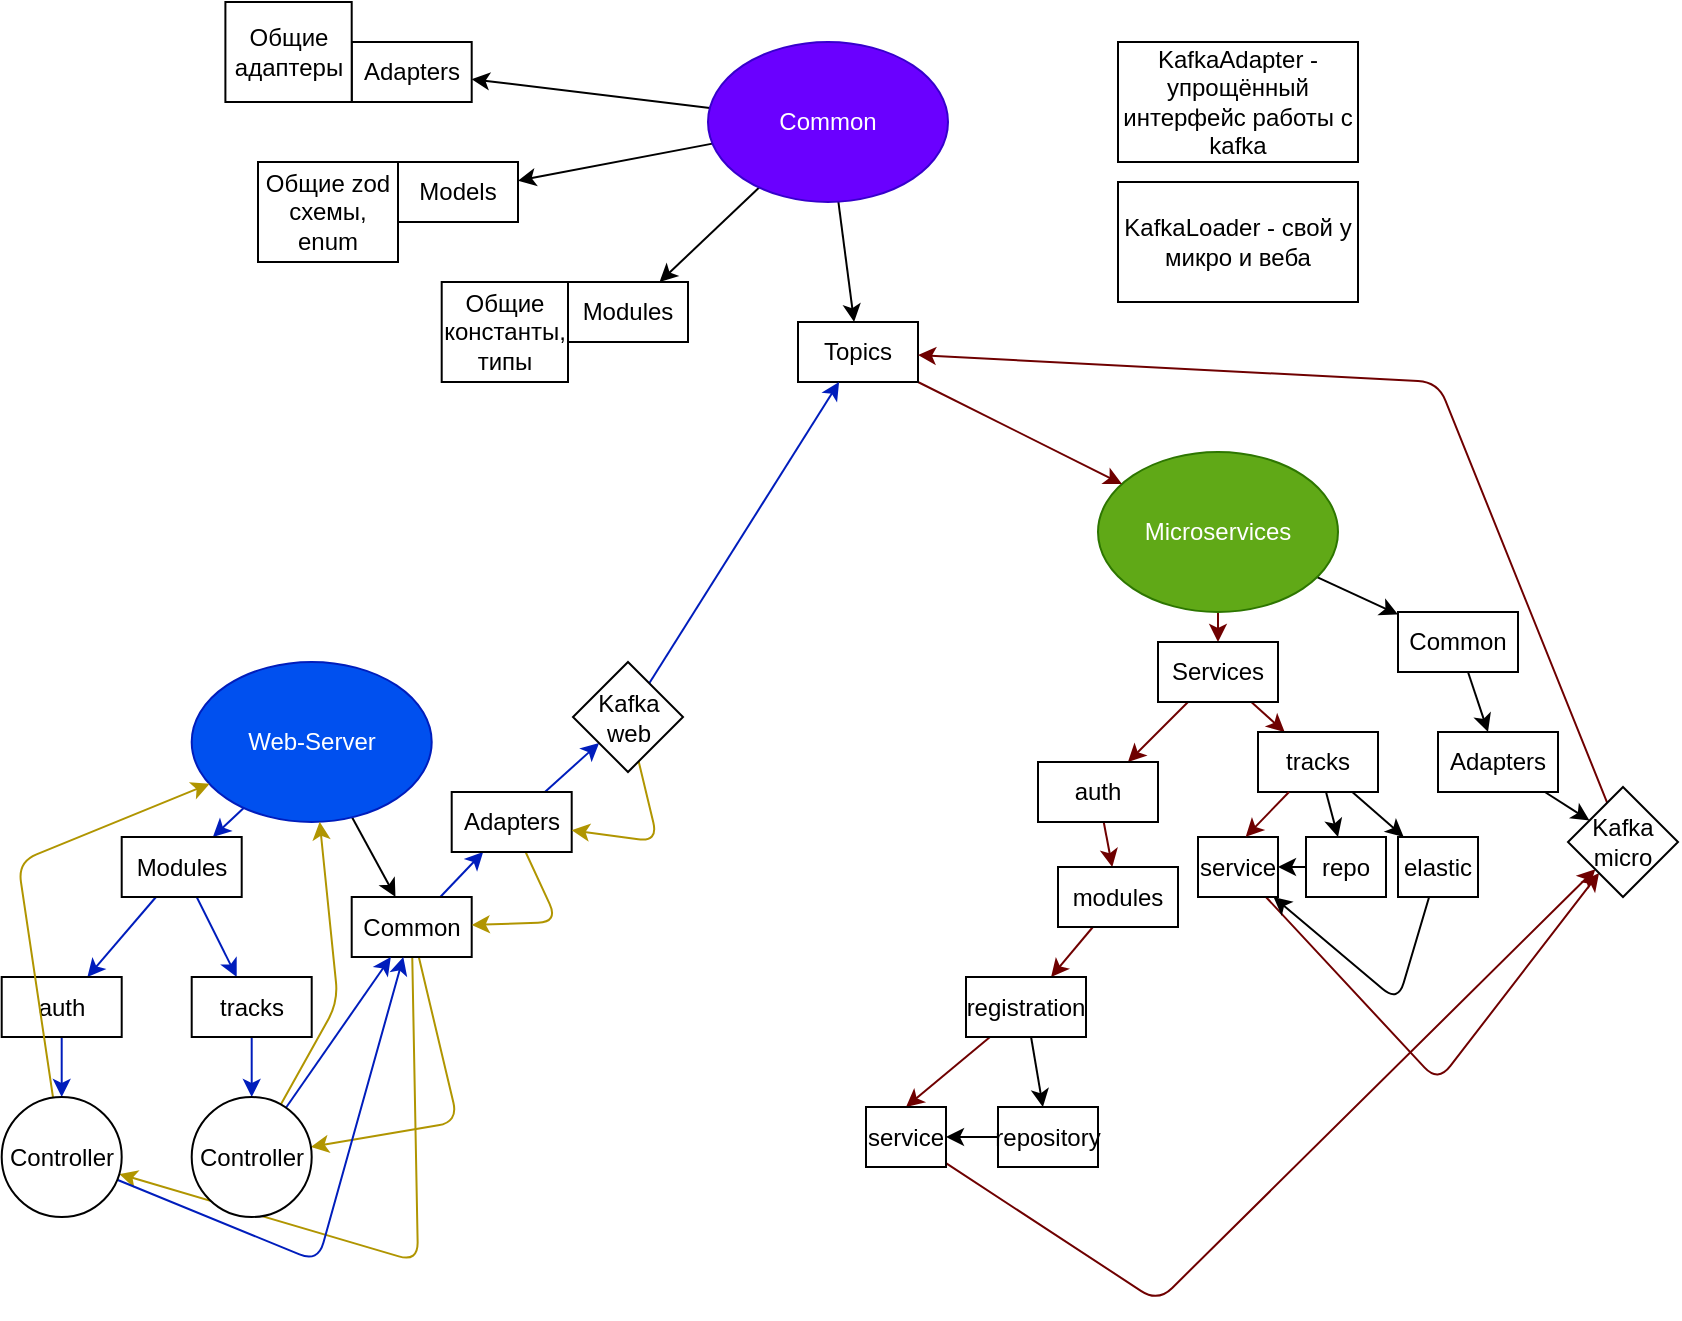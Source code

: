 <mxfile>
    <diagram id="RbjUUOYICH1Ze_sOwGuW" name="Page-1">
        <mxGraphModel dx="1081" dy="540" grid="1" gridSize="10" guides="1" tooltips="1" connect="1" arrows="1" fold="1" page="1" pageScale="1" pageWidth="850" pageHeight="1100" math="0" shadow="0">
            <root>
                <mxCell id="0"/>
                <mxCell id="1" parent="0"/>
                <mxCell id="16" style="edgeStyle=none;html=1;" parent="1" source="2" target="6" edge="1">
                    <mxGeometry relative="1" as="geometry"/>
                </mxCell>
                <mxCell id="17" style="edgeStyle=none;html=1;" parent="1" source="2" target="7" edge="1">
                    <mxGeometry relative="1" as="geometry"/>
                </mxCell>
                <mxCell id="18" style="edgeStyle=none;html=1;" parent="1" source="2" target="8" edge="1">
                    <mxGeometry relative="1" as="geometry"/>
                </mxCell>
                <mxCell id="19" style="edgeStyle=none;html=1;" parent="1" source="2" target="9" edge="1">
                    <mxGeometry relative="1" as="geometry"/>
                </mxCell>
                <mxCell id="2" value="Common" style="ellipse;whiteSpace=wrap;html=1;fillColor=#6a00ff;fontColor=#ffffff;strokeColor=#3700CC;" parent="1" vertex="1">
                    <mxGeometry x="365" y="40" width="120" height="80" as="geometry"/>
                </mxCell>
                <mxCell id="30" style="edgeStyle=none;html=1;" parent="1" source="3" target="22" edge="1">
                    <mxGeometry relative="1" as="geometry"/>
                </mxCell>
                <mxCell id="31" style="edgeStyle=none;html=1;fillColor=#0050ef;strokeColor=#001DBC;" parent="1" source="3" target="23" edge="1">
                    <mxGeometry relative="1" as="geometry"/>
                </mxCell>
                <mxCell id="3" value="Web-Server" style="ellipse;whiteSpace=wrap;html=1;fillColor=#0050ef;fontColor=#ffffff;strokeColor=#001DBC;" parent="1" vertex="1">
                    <mxGeometry x="106.85" y="350" width="120" height="80" as="geometry"/>
                </mxCell>
                <mxCell id="44" style="edgeStyle=none;html=1;" parent="1" source="4" target="34" edge="1">
                    <mxGeometry relative="1" as="geometry"/>
                </mxCell>
                <mxCell id="45" style="edgeStyle=none;html=1;fillColor=#a20025;strokeColor=#6F0000;" parent="1" source="4" target="35" edge="1">
                    <mxGeometry relative="1" as="geometry">
                        <Array as="points">
                            <mxPoint x="620" y="330"/>
                        </Array>
                    </mxGeometry>
                </mxCell>
                <mxCell id="4" value="Microservices" style="ellipse;whiteSpace=wrap;html=1;fillColor=#60a917;fontColor=#ffffff;strokeColor=#2D7600;" parent="1" vertex="1">
                    <mxGeometry x="560" y="245" width="120" height="80" as="geometry"/>
                </mxCell>
                <mxCell id="6" value="Adapters" style="rounded=0;whiteSpace=wrap;html=1;" parent="1" vertex="1">
                    <mxGeometry x="186.85" y="40" width="60" height="30" as="geometry"/>
                </mxCell>
                <mxCell id="7" value="Models" style="rounded=0;whiteSpace=wrap;html=1;" parent="1" vertex="1">
                    <mxGeometry x="210" y="100" width="60" height="30" as="geometry"/>
                </mxCell>
                <mxCell id="8" value="Modules" style="rounded=0;whiteSpace=wrap;html=1;" parent="1" vertex="1">
                    <mxGeometry x="295" y="160" width="60" height="30" as="geometry"/>
                </mxCell>
                <mxCell id="115" style="edgeStyle=none;html=1;fillColor=#a20025;strokeColor=#6F0000;" parent="1" source="9" target="4" edge="1">
                    <mxGeometry relative="1" as="geometry"/>
                </mxCell>
                <mxCell id="9" value="Topics" style="rounded=0;whiteSpace=wrap;html=1;" parent="1" vertex="1">
                    <mxGeometry x="410" y="180" width="60" height="30" as="geometry"/>
                </mxCell>
                <mxCell id="33" style="edgeStyle=none;html=1;fillColor=#0050ef;strokeColor=#001DBC;" parent="1" source="22" target="32" edge="1">
                    <mxGeometry relative="1" as="geometry"/>
                </mxCell>
                <mxCell id="127" style="edgeStyle=none;html=1;fillColor=#e3c800;strokeColor=#B09500;" parent="1" source="22" target="38" edge="1">
                    <mxGeometry relative="1" as="geometry">
                        <Array as="points">
                            <mxPoint x="240" y="580"/>
                        </Array>
                    </mxGeometry>
                </mxCell>
                <mxCell id="128" style="edgeStyle=none;html=1;fillColor=#e3c800;strokeColor=#B09500;" parent="1" source="22" target="37" edge="1">
                    <mxGeometry relative="1" as="geometry">
                        <Array as="points">
                            <mxPoint x="220" y="650"/>
                        </Array>
                    </mxGeometry>
                </mxCell>
                <mxCell id="22" value="Common" style="rounded=0;whiteSpace=wrap;html=1;" parent="1" vertex="1">
                    <mxGeometry x="186.85" y="467.5" width="60" height="30" as="geometry"/>
                </mxCell>
                <mxCell id="26" style="edgeStyle=none;html=1;fillColor=#0050ef;strokeColor=#001DBC;" parent="1" source="23" target="24" edge="1">
                    <mxGeometry relative="1" as="geometry"/>
                </mxCell>
                <mxCell id="27" style="edgeStyle=none;html=1;fillColor=#0050ef;strokeColor=#001DBC;" parent="1" source="23" target="25" edge="1">
                    <mxGeometry relative="1" as="geometry"/>
                </mxCell>
                <mxCell id="23" value="Modules" style="rounded=0;whiteSpace=wrap;html=1;" parent="1" vertex="1">
                    <mxGeometry x="71.85" y="437.5" width="60" height="30" as="geometry"/>
                </mxCell>
                <mxCell id="41" style="edgeStyle=none;html=1;fillColor=#0050ef;strokeColor=#001DBC;" parent="1" source="24" target="37" edge="1">
                    <mxGeometry relative="1" as="geometry"/>
                </mxCell>
                <mxCell id="24" value="auth" style="rounded=0;whiteSpace=wrap;html=1;" parent="1" vertex="1">
                    <mxGeometry x="11.85" y="507.5" width="60" height="30" as="geometry"/>
                </mxCell>
                <mxCell id="40" style="edgeStyle=none;html=1;fillColor=#0050ef;strokeColor=#001DBC;" parent="1" source="25" target="38" edge="1">
                    <mxGeometry relative="1" as="geometry"/>
                </mxCell>
                <mxCell id="25" value="tracks" style="rounded=0;whiteSpace=wrap;html=1;" parent="1" vertex="1">
                    <mxGeometry x="106.85" y="507.5" width="60" height="30" as="geometry"/>
                </mxCell>
                <mxCell id="111" style="edgeStyle=none;html=1;fillColor=#0050ef;strokeColor=#001DBC;" parent="1" source="32" target="46" edge="1">
                    <mxGeometry relative="1" as="geometry"/>
                </mxCell>
                <mxCell id="126" style="edgeStyle=none;html=1;fillColor=#e3c800;strokeColor=#B09500;" parent="1" source="32" target="22" edge="1">
                    <mxGeometry relative="1" as="geometry">
                        <Array as="points">
                            <mxPoint x="290" y="480"/>
                        </Array>
                    </mxGeometry>
                </mxCell>
                <mxCell id="32" value="Adapters" style="rounded=0;whiteSpace=wrap;html=1;" parent="1" vertex="1">
                    <mxGeometry x="236.85" y="415" width="60" height="30" as="geometry"/>
                </mxCell>
                <mxCell id="43" style="edgeStyle=none;html=1;" parent="1" source="34" target="42" edge="1">
                    <mxGeometry relative="1" as="geometry"/>
                </mxCell>
                <mxCell id="34" value="Common" style="rounded=0;whiteSpace=wrap;html=1;" parent="1" vertex="1">
                    <mxGeometry x="710" y="325" width="60" height="30" as="geometry"/>
                </mxCell>
                <mxCell id="54" style="edgeStyle=none;html=1;fillColor=#a20025;strokeColor=#6F0000;" parent="1" source="35" target="52" edge="1">
                    <mxGeometry relative="1" as="geometry"/>
                </mxCell>
                <mxCell id="55" style="edgeStyle=none;html=1;fillColor=#a20025;strokeColor=#6F0000;" parent="1" source="35" target="53" edge="1">
                    <mxGeometry relative="1" as="geometry"/>
                </mxCell>
                <mxCell id="35" value="Services" style="rounded=0;whiteSpace=wrap;html=1;" parent="1" vertex="1">
                    <mxGeometry x="590" y="340" width="60" height="30" as="geometry"/>
                </mxCell>
                <mxCell id="113" style="edgeStyle=none;html=1;fillColor=#0050ef;strokeColor=#001DBC;" parent="1" source="37" target="22" edge="1">
                    <mxGeometry relative="1" as="geometry">
                        <Array as="points">
                            <mxPoint x="170" y="650"/>
                        </Array>
                    </mxGeometry>
                </mxCell>
                <mxCell id="129" style="edgeStyle=none;html=1;fillColor=#e3c800;strokeColor=#B09500;" parent="1" source="37" target="3" edge="1">
                    <mxGeometry relative="1" as="geometry">
                        <Array as="points">
                            <mxPoint x="20" y="450"/>
                        </Array>
                    </mxGeometry>
                </mxCell>
                <mxCell id="37" value="Controller" style="ellipse;whiteSpace=wrap;html=1;aspect=fixed;" parent="1" vertex="1">
                    <mxGeometry x="11.85" y="567.5" width="60" height="60" as="geometry"/>
                </mxCell>
                <mxCell id="112" style="edgeStyle=none;html=1;fillColor=#0050ef;strokeColor=#001DBC;" parent="1" source="38" target="22" edge="1">
                    <mxGeometry relative="1" as="geometry"/>
                </mxCell>
                <mxCell id="130" style="edgeStyle=none;html=1;fillColor=#e3c800;strokeColor=#B09500;" parent="1" source="38" target="3" edge="1">
                    <mxGeometry relative="1" as="geometry">
                        <Array as="points">
                            <mxPoint x="180" y="520"/>
                        </Array>
                    </mxGeometry>
                </mxCell>
                <mxCell id="38" value="Controller" style="ellipse;whiteSpace=wrap;html=1;aspect=fixed;" parent="1" vertex="1">
                    <mxGeometry x="106.85" y="567.5" width="60" height="60" as="geometry"/>
                </mxCell>
                <mxCell id="123" style="edgeStyle=none;html=1;" parent="1" source="42" target="118" edge="1">
                    <mxGeometry relative="1" as="geometry"/>
                </mxCell>
                <mxCell id="42" value="Adapters" style="rounded=0;whiteSpace=wrap;html=1;" parent="1" vertex="1">
                    <mxGeometry x="730" y="385" width="60" height="30" as="geometry"/>
                </mxCell>
                <mxCell id="114" style="edgeStyle=none;html=1;fillColor=#0050ef;strokeColor=#001DBC;" parent="1" source="46" target="9" edge="1">
                    <mxGeometry relative="1" as="geometry"/>
                </mxCell>
                <mxCell id="125" style="edgeStyle=none;html=1;fillColor=#e3c800;strokeColor=#B09500;" parent="1" source="46" target="32" edge="1">
                    <mxGeometry relative="1" as="geometry">
                        <Array as="points">
                            <mxPoint x="340" y="440"/>
                        </Array>
                    </mxGeometry>
                </mxCell>
                <mxCell id="46" value="Kafka&lt;div&gt;web&lt;/div&gt;" style="rhombus;whiteSpace=wrap;html=1;" parent="1" vertex="1">
                    <mxGeometry x="297.5" y="350" width="55" height="55" as="geometry"/>
                </mxCell>
                <mxCell id="60" style="edgeStyle=none;html=1;fillColor=#a20025;strokeColor=#6F0000;" parent="1" source="52" target="56" edge="1">
                    <mxGeometry relative="1" as="geometry"/>
                </mxCell>
                <mxCell id="52" value="auth" style="rounded=0;whiteSpace=wrap;html=1;" parent="1" vertex="1">
                    <mxGeometry x="530" y="400" width="60" height="30" as="geometry"/>
                </mxCell>
                <mxCell id="97" value="" style="edgeStyle=none;html=1;" parent="1" source="53" target="94" edge="1">
                    <mxGeometry relative="1" as="geometry"/>
                </mxCell>
                <mxCell id="99" value="" style="edgeStyle=none;html=1;" parent="1" source="53" target="95" edge="1">
                    <mxGeometry relative="1" as="geometry"/>
                </mxCell>
                <mxCell id="53" value="tracks" style="rounded=0;whiteSpace=wrap;html=1;" parent="1" vertex="1">
                    <mxGeometry x="640" y="385" width="60" height="30" as="geometry"/>
                </mxCell>
                <mxCell id="61" style="edgeStyle=none;html=1;fillColor=#a20025;strokeColor=#6F0000;" parent="1" source="56" target="57" edge="1">
                    <mxGeometry relative="1" as="geometry"/>
                </mxCell>
                <mxCell id="56" value="modules" style="rounded=0;whiteSpace=wrap;html=1;" parent="1" vertex="1">
                    <mxGeometry x="540" y="452.5" width="60" height="30" as="geometry"/>
                </mxCell>
                <mxCell id="72" style="edgeStyle=none;html=1;entryX=0.5;entryY=0;entryDx=0;entryDy=0;fillColor=#a20025;strokeColor=#6F0000;" parent="1" source="57" target="67" edge="1">
                    <mxGeometry relative="1" as="geometry"/>
                </mxCell>
                <mxCell id="73" style="edgeStyle=none;html=1;" parent="1" source="57" target="66" edge="1">
                    <mxGeometry relative="1" as="geometry"/>
                </mxCell>
                <mxCell id="57" value="registration" style="rounded=0;whiteSpace=wrap;html=1;" parent="1" vertex="1">
                    <mxGeometry x="494" y="507.5" width="60" height="30" as="geometry"/>
                </mxCell>
                <mxCell id="83" style="edgeStyle=none;html=1;entryX=1;entryY=0.5;entryDx=0;entryDy=0;" parent="1" source="66" target="67" edge="1">
                    <mxGeometry relative="1" as="geometry"/>
                </mxCell>
                <mxCell id="66" value="repository" style="rounded=0;whiteSpace=wrap;html=1;" parent="1" vertex="1">
                    <mxGeometry x="510" y="572.5" width="50" height="30" as="geometry"/>
                </mxCell>
                <mxCell id="122" style="edgeStyle=none;html=1;fillColor=#a20025;strokeColor=#6F0000;" parent="1" source="67" target="118" edge="1">
                    <mxGeometry relative="1" as="geometry">
                        <Array as="points">
                            <mxPoint x="590" y="670"/>
                        </Array>
                    </mxGeometry>
                </mxCell>
                <mxCell id="67" value="service" style="rounded=0;whiteSpace=wrap;html=1;" parent="1" vertex="1">
                    <mxGeometry x="444" y="572.5" width="40" height="30" as="geometry"/>
                </mxCell>
                <mxCell id="119" style="edgeStyle=none;html=1;fillColor=#a20025;strokeColor=#6F0000;" parent="1" source="92" target="118" edge="1">
                    <mxGeometry relative="1" as="geometry">
                        <Array as="points">
                            <mxPoint x="730" y="560"/>
                        </Array>
                    </mxGeometry>
                </mxCell>
                <mxCell id="92" value="service" style="rounded=0;whiteSpace=wrap;html=1;" parent="1" vertex="1">
                    <mxGeometry x="610" y="437.5" width="40" height="30" as="geometry"/>
                </mxCell>
                <mxCell id="117" style="edgeStyle=none;html=1;" parent="1" source="94" target="92" edge="1">
                    <mxGeometry relative="1" as="geometry"/>
                </mxCell>
                <mxCell id="94" value="repo" style="rounded=0;whiteSpace=wrap;html=1;" parent="1" vertex="1">
                    <mxGeometry x="664" y="437.5" width="40" height="30" as="geometry"/>
                </mxCell>
                <mxCell id="116" style="edgeStyle=none;html=1;" parent="1" source="95" target="92" edge="1">
                    <mxGeometry relative="1" as="geometry">
                        <Array as="points">
                            <mxPoint x="710" y="520"/>
                        </Array>
                    </mxGeometry>
                </mxCell>
                <mxCell id="95" value="elastic" style="rounded=0;whiteSpace=wrap;html=1;" parent="1" vertex="1">
                    <mxGeometry x="710" y="437.5" width="40" height="30" as="geometry"/>
                </mxCell>
                <mxCell id="96" style="edgeStyle=none;html=1;entryX=0.597;entryY=-0.004;entryDx=0;entryDy=0;entryPerimeter=0;fillColor=#a20025;strokeColor=#6F0000;" parent="1" source="53" target="92" edge="1">
                    <mxGeometry relative="1" as="geometry"/>
                </mxCell>
                <mxCell id="124" style="edgeStyle=none;html=1;fillColor=#a20025;strokeColor=#6F0000;" parent="1" source="118" target="9" edge="1">
                    <mxGeometry relative="1" as="geometry">
                        <Array as="points">
                            <mxPoint x="730" y="210"/>
                        </Array>
                    </mxGeometry>
                </mxCell>
                <mxCell id="118" value="Kafka&lt;div&gt;micro&lt;/div&gt;" style="rhombus;whiteSpace=wrap;html=1;" parent="1" vertex="1">
                    <mxGeometry x="795" y="412.5" width="55" height="55" as="geometry"/>
                </mxCell>
                <mxCell id="134" value="Общие константы, типы" style="rounded=0;whiteSpace=wrap;html=1;" parent="1" vertex="1">
                    <mxGeometry x="231.85" y="160" width="63.15" height="50" as="geometry"/>
                </mxCell>
                <mxCell id="135" value="Общие адаптеры" style="rounded=0;whiteSpace=wrap;html=1;" parent="1" vertex="1">
                    <mxGeometry x="123.7" y="20" width="63.15" height="50" as="geometry"/>
                </mxCell>
                <mxCell id="136" value="Общие zod схемы, enum" style="rounded=0;whiteSpace=wrap;html=1;" parent="1" vertex="1">
                    <mxGeometry x="140" y="100" width="70" height="50" as="geometry"/>
                </mxCell>
                <mxCell id="137" value="KafkaAdapter - упрощённый интерфейс работы с kafka" style="rounded=0;whiteSpace=wrap;html=1;" vertex="1" parent="1">
                    <mxGeometry x="570" y="40" width="120" height="60" as="geometry"/>
                </mxCell>
                <mxCell id="138" value="KafkaLoader - свой у микро и веба" style="rounded=0;whiteSpace=wrap;html=1;" vertex="1" parent="1">
                    <mxGeometry x="570" y="110" width="120" height="60" as="geometry"/>
                </mxCell>
            </root>
        </mxGraphModel>
    </diagram>
</mxfile>